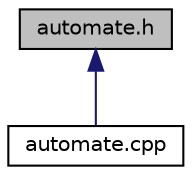 digraph "automate.h"
{
  edge [fontname="Helvetica",fontsize="10",labelfontname="Helvetica",labelfontsize="10"];
  node [fontname="Helvetica",fontsize="10",shape=record];
  Node4 [label="automate.h",height=0.2,width=0.4,color="black", fillcolor="grey75", style="filled", fontcolor="black"];
  Node4 -> Node5 [dir="back",color="midnightblue",fontsize="10",style="solid",fontname="Helvetica"];
  Node5 [label="automate.cpp",height=0.2,width=0.4,color="black", fillcolor="white", style="filled",URL="$automate_8cpp.html",tooltip="Définition des fonctions de l&#39;objet Automate. "];
}
